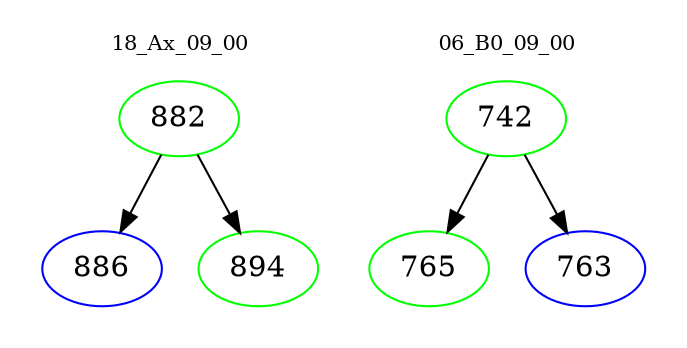 digraph{
subgraph cluster_0 {
color = white
label = "18_Ax_09_00";
fontsize=10;
T0_882 [label="882", color="green"]
T0_882 -> T0_886 [color="black"]
T0_886 [label="886", color="blue"]
T0_882 -> T0_894 [color="black"]
T0_894 [label="894", color="green"]
}
subgraph cluster_1 {
color = white
label = "06_B0_09_00";
fontsize=10;
T1_742 [label="742", color="green"]
T1_742 -> T1_765 [color="black"]
T1_765 [label="765", color="green"]
T1_742 -> T1_763 [color="black"]
T1_763 [label="763", color="blue"]
}
}
